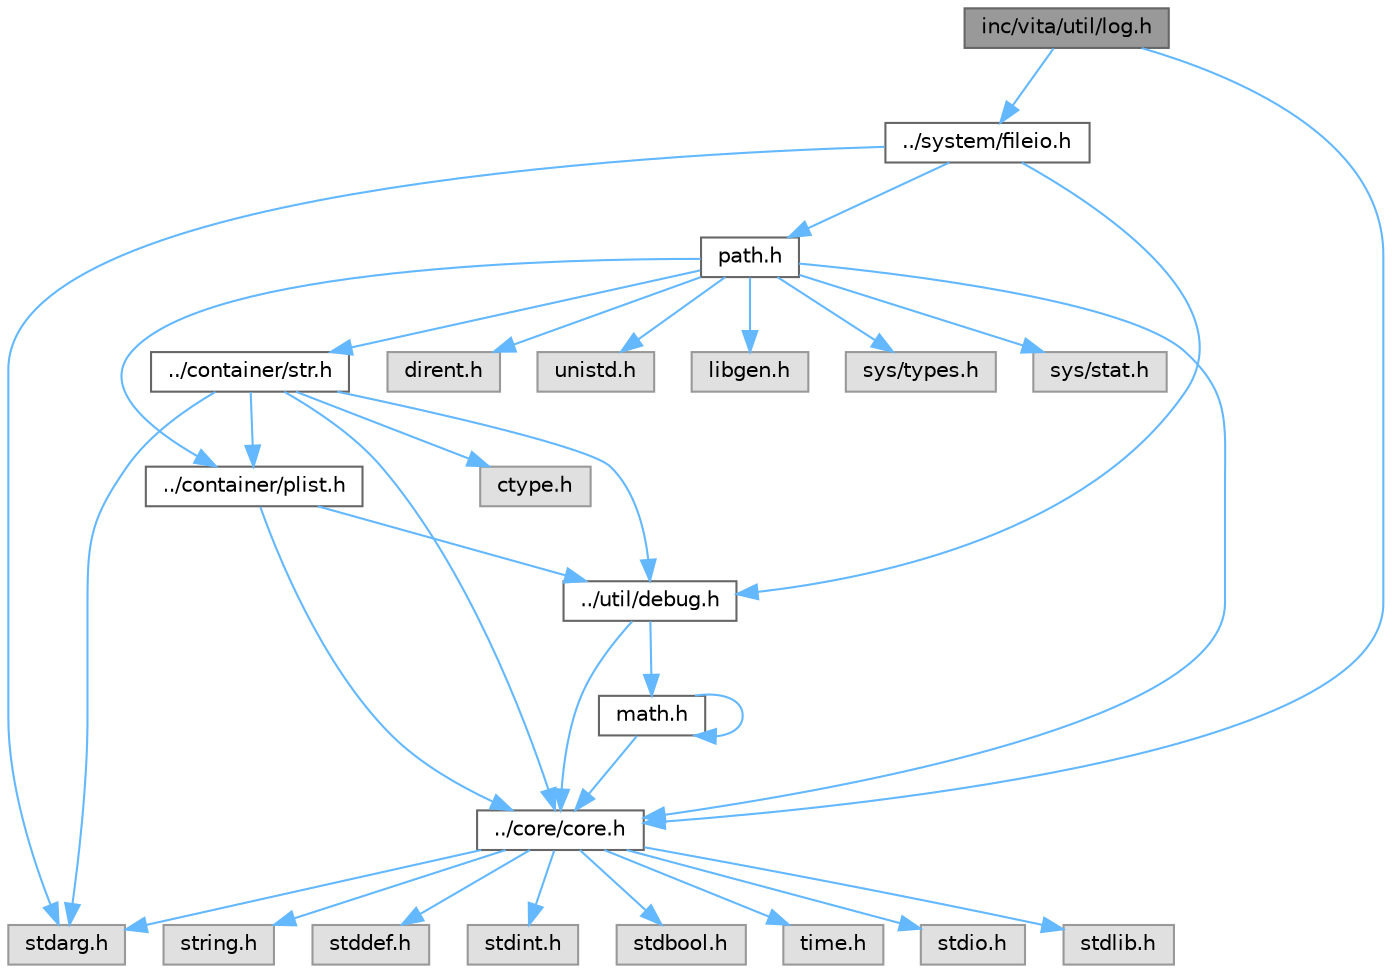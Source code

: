digraph "inc/vita/util/log.h"
{
 // LATEX_PDF_SIZE
  bgcolor="transparent";
  edge [fontname=Helvetica,fontsize=10,labelfontname=Helvetica,labelfontsize=10];
  node [fontname=Helvetica,fontsize=10,shape=box,height=0.2,width=0.4];
  Node1 [label="inc/vita/util/log.h",height=0.2,width=0.4,color="gray40", fillcolor="grey60", style="filled", fontcolor="black",tooltip=" "];
  Node1 -> Node2 [color="steelblue1",style="solid"];
  Node2 [label="../core/core.h",height=0.2,width=0.4,color="grey40", fillcolor="white", style="filled",URL="$core_8h.html",tooltip=" "];
  Node2 -> Node3 [color="steelblue1",style="solid"];
  Node3 [label="stdio.h",height=0.2,width=0.4,color="grey60", fillcolor="#E0E0E0", style="filled",tooltip=" "];
  Node2 -> Node4 [color="steelblue1",style="solid"];
  Node4 [label="stdlib.h",height=0.2,width=0.4,color="grey60", fillcolor="#E0E0E0", style="filled",tooltip=" "];
  Node2 -> Node5 [color="steelblue1",style="solid"];
  Node5 [label="string.h",height=0.2,width=0.4,color="grey60", fillcolor="#E0E0E0", style="filled",tooltip=" "];
  Node2 -> Node6 [color="steelblue1",style="solid"];
  Node6 [label="stddef.h",height=0.2,width=0.4,color="grey60", fillcolor="#E0E0E0", style="filled",tooltip=" "];
  Node2 -> Node7 [color="steelblue1",style="solid"];
  Node7 [label="stdint.h",height=0.2,width=0.4,color="grey60", fillcolor="#E0E0E0", style="filled",tooltip=" "];
  Node2 -> Node8 [color="steelblue1",style="solid"];
  Node8 [label="stdbool.h",height=0.2,width=0.4,color="grey60", fillcolor="#E0E0E0", style="filled",tooltip=" "];
  Node2 -> Node9 [color="steelblue1",style="solid"];
  Node9 [label="stdarg.h",height=0.2,width=0.4,color="grey60", fillcolor="#E0E0E0", style="filled",tooltip=" "];
  Node2 -> Node10 [color="steelblue1",style="solid"];
  Node10 [label="time.h",height=0.2,width=0.4,color="grey60", fillcolor="#E0E0E0", style="filled",tooltip=" "];
  Node1 -> Node11 [color="steelblue1",style="solid"];
  Node11 [label="../system/fileio.h",height=0.2,width=0.4,color="grey40", fillcolor="white", style="filled",URL="$fileio_8h.html",tooltip=" "];
  Node11 -> Node9 [color="steelblue1",style="solid"];
  Node11 -> Node12 [color="steelblue1",style="solid"];
  Node12 [label="path.h",height=0.2,width=0.4,color="grey40", fillcolor="white", style="filled",URL="$path_8h.html",tooltip=" "];
  Node12 -> Node2 [color="steelblue1",style="solid"];
  Node12 -> Node13 [color="steelblue1",style="solid"];
  Node13 [label="../container/str.h",height=0.2,width=0.4,color="grey40", fillcolor="white", style="filled",URL="$str_8h.html",tooltip=" "];
  Node13 -> Node14 [color="steelblue1",style="solid"];
  Node14 [label="ctype.h",height=0.2,width=0.4,color="grey60", fillcolor="#E0E0E0", style="filled",tooltip=" "];
  Node13 -> Node9 [color="steelblue1",style="solid"];
  Node13 -> Node2 [color="steelblue1",style="solid"];
  Node13 -> Node15 [color="steelblue1",style="solid"];
  Node15 [label="../util/debug.h",height=0.2,width=0.4,color="grey40", fillcolor="white", style="filled",URL="$debug_8h.html",tooltip=" "];
  Node15 -> Node16 [color="steelblue1",style="solid"];
  Node16 [label="math.h",height=0.2,width=0.4,color="grey40", fillcolor="white", style="filled",URL="$math_8h.html",tooltip=" "];
  Node16 -> Node16 [color="steelblue1",style="solid"];
  Node16 -> Node2 [color="steelblue1",style="solid"];
  Node15 -> Node2 [color="steelblue1",style="solid"];
  Node13 -> Node17 [color="steelblue1",style="solid"];
  Node17 [label="../container/plist.h",height=0.2,width=0.4,color="grey40", fillcolor="white", style="filled",URL="$plist_8h.html",tooltip=" "];
  Node17 -> Node2 [color="steelblue1",style="solid"];
  Node17 -> Node15 [color="steelblue1",style="solid"];
  Node12 -> Node17 [color="steelblue1",style="solid"];
  Node12 -> Node18 [color="steelblue1",style="solid"];
  Node18 [label="sys/types.h",height=0.2,width=0.4,color="grey60", fillcolor="#E0E0E0", style="filled",tooltip=" "];
  Node12 -> Node19 [color="steelblue1",style="solid"];
  Node19 [label="sys/stat.h",height=0.2,width=0.4,color="grey60", fillcolor="#E0E0E0", style="filled",tooltip=" "];
  Node12 -> Node20 [color="steelblue1",style="solid"];
  Node20 [label="dirent.h",height=0.2,width=0.4,color="grey60", fillcolor="#E0E0E0", style="filled",tooltip=" "];
  Node12 -> Node21 [color="steelblue1",style="solid"];
  Node21 [label="unistd.h",height=0.2,width=0.4,color="grey60", fillcolor="#E0E0E0", style="filled",tooltip=" "];
  Node12 -> Node22 [color="steelblue1",style="solid"];
  Node22 [label="libgen.h",height=0.2,width=0.4,color="grey60", fillcolor="#E0E0E0", style="filled",tooltip=" "];
  Node11 -> Node15 [color="steelblue1",style="solid"];
}
